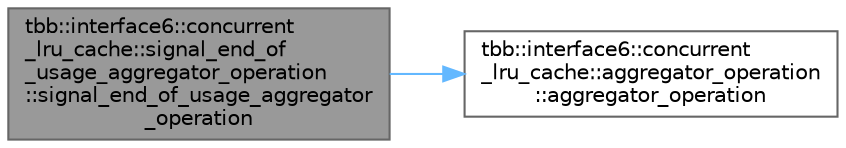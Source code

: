 digraph "tbb::interface6::concurrent_lru_cache::signal_end_of_usage_aggregator_operation::signal_end_of_usage_aggregator_operation"
{
 // LATEX_PDF_SIZE
  bgcolor="transparent";
  edge [fontname=Helvetica,fontsize=10,labelfontname=Helvetica,labelfontsize=10];
  node [fontname=Helvetica,fontsize=10,shape=box,height=0.2,width=0.4];
  rankdir="LR";
  Node1 [id="Node000001",label="tbb::interface6::concurrent\l_lru_cache::signal_end_of\l_usage_aggregator_operation\l::signal_end_of_usage_aggregator\l_operation",height=0.2,width=0.4,color="gray40", fillcolor="grey60", style="filled", fontcolor="black",tooltip=" "];
  Node1 -> Node2 [id="edge1_Node000001_Node000002",color="steelblue1",style="solid",tooltip=" "];
  Node2 [id="Node000002",label="tbb::interface6::concurrent\l_lru_cache::aggregator_operation\l::aggregator_operation",height=0.2,width=0.4,color="grey40", fillcolor="white", style="filled",URL="$structtbb_1_1interface6_1_1concurrent__lru__cache_1_1aggregator__operation.html#a437c30a6682f86a445b06211585afe15",tooltip=" "];
}
